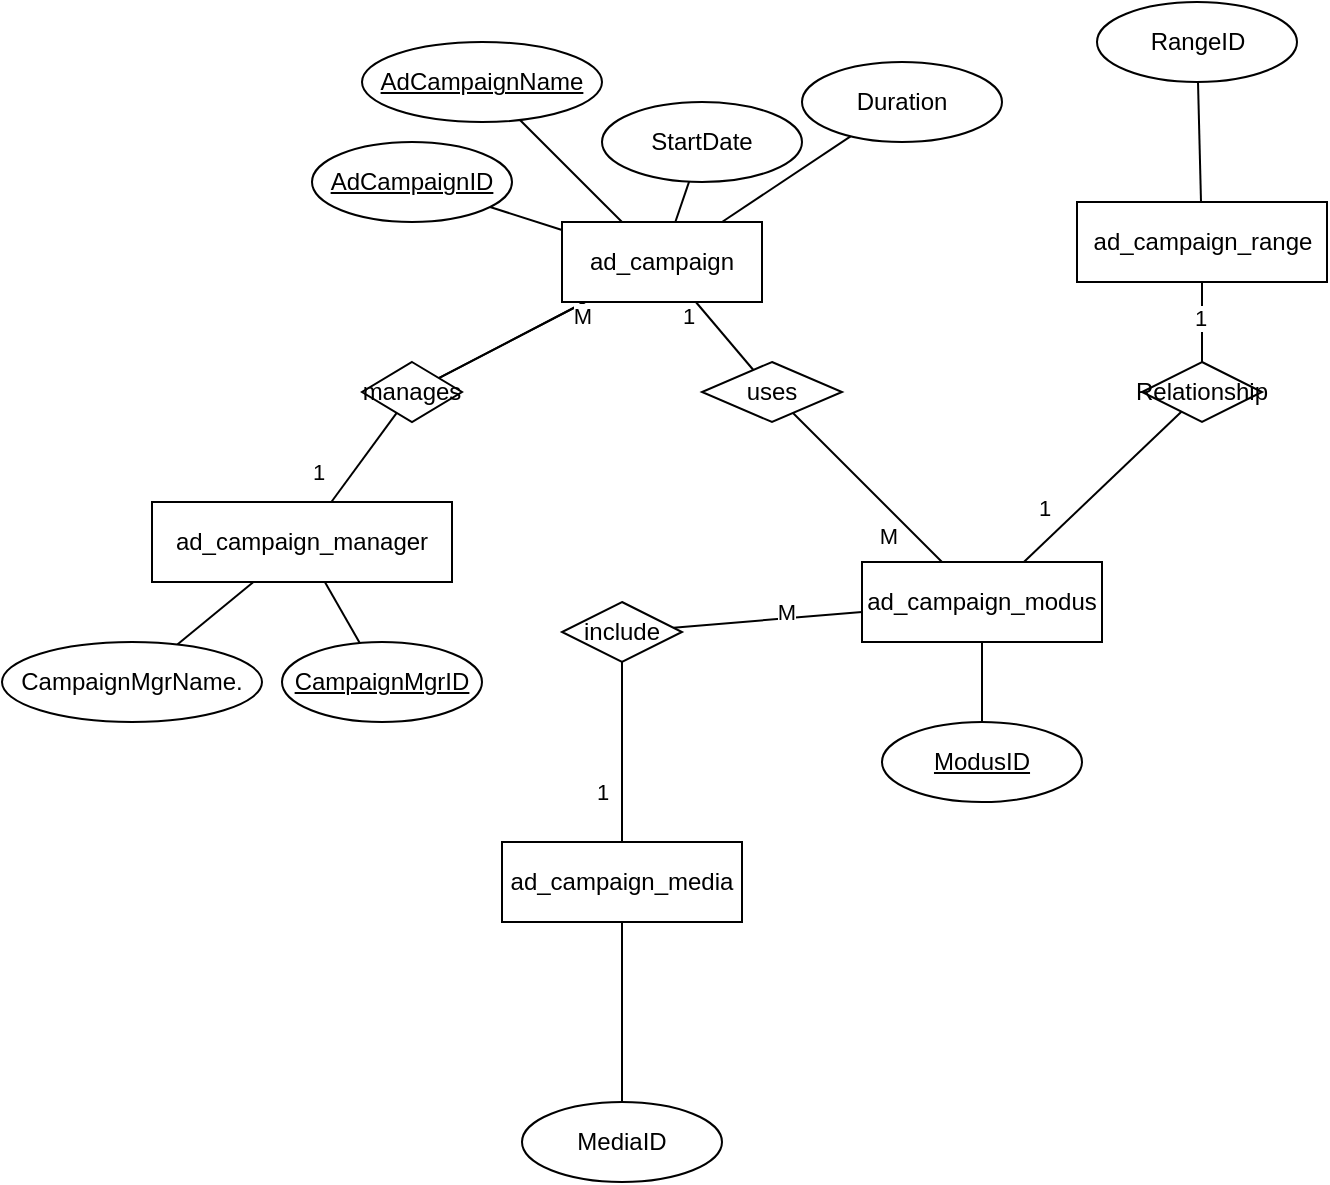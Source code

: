 <mxfile version="21.0.8" type="github">
  <diagram name="Page-1" id="TvRAUpyqHwkx7jMxljNL">
    <mxGraphModel dx="1257" dy="706" grid="1" gridSize="10" guides="1" tooltips="1" connect="1" arrows="1" fold="1" page="1" pageScale="1" pageWidth="850" pageHeight="1100" math="0" shadow="0">
      <root>
        <mxCell id="0" />
        <mxCell id="1" parent="0" />
        <mxCell id="1zyMTB04VLs3QHSMI3tB-32" value="" style="edgeStyle=none;rounded=0;orthogonalLoop=1;jettySize=auto;html=1;endArrow=none;endFill=0;" parent="1" source="1zyMTB04VLs3QHSMI3tB-2" target="1zyMTB04VLs3QHSMI3tB-27" edge="1">
          <mxGeometry relative="1" as="geometry" />
        </mxCell>
        <mxCell id="1zyMTB04VLs3QHSMI3tB-2" value="ad_campaign" style="whiteSpace=wrap;html=1;align=center;" parent="1" vertex="1">
          <mxGeometry x="374" y="150" width="100" height="40" as="geometry" />
        </mxCell>
        <mxCell id="1zyMTB04VLs3QHSMI3tB-7" style="edgeStyle=none;rounded=0;orthogonalLoop=1;jettySize=auto;html=1;endArrow=none;endFill=0;" parent="1" source="1zyMTB04VLs3QHSMI3tB-3" target="1zyMTB04VLs3QHSMI3tB-2" edge="1">
          <mxGeometry relative="1" as="geometry" />
        </mxCell>
        <mxCell id="1zyMTB04VLs3QHSMI3tB-3" value="&lt;u&gt;AdCampaignID&lt;/u&gt;" style="ellipse;whiteSpace=wrap;html=1;align=center;" parent="1" vertex="1">
          <mxGeometry x="249" y="110" width="100" height="40" as="geometry" />
        </mxCell>
        <mxCell id="1zyMTB04VLs3QHSMI3tB-8" value="" style="edgeStyle=none;rounded=0;orthogonalLoop=1;jettySize=auto;html=1;endArrow=none;endFill=0;" parent="1" source="1zyMTB04VLs3QHSMI3tB-4" target="1zyMTB04VLs3QHSMI3tB-2" edge="1">
          <mxGeometry relative="1" as="geometry" />
        </mxCell>
        <mxCell id="1zyMTB04VLs3QHSMI3tB-4" value="&lt;u style=&quot;border-color: var(--border-color);&quot;&gt;AdCampaignName&lt;/u&gt;" style="ellipse;whiteSpace=wrap;html=1;align=center;" parent="1" vertex="1">
          <mxGeometry x="274" y="60" width="120" height="40" as="geometry" />
        </mxCell>
        <mxCell id="1zyMTB04VLs3QHSMI3tB-9" style="edgeStyle=none;rounded=0;orthogonalLoop=1;jettySize=auto;html=1;endArrow=none;endFill=0;" parent="1" source="1zyMTB04VLs3QHSMI3tB-5" target="1zyMTB04VLs3QHSMI3tB-2" edge="1">
          <mxGeometry relative="1" as="geometry" />
        </mxCell>
        <mxCell id="1zyMTB04VLs3QHSMI3tB-5" value="StartDate" style="ellipse;whiteSpace=wrap;html=1;align=center;" parent="1" vertex="1">
          <mxGeometry x="394" y="90" width="100" height="40" as="geometry" />
        </mxCell>
        <mxCell id="1zyMTB04VLs3QHSMI3tB-10" style="edgeStyle=none;rounded=0;orthogonalLoop=1;jettySize=auto;html=1;endArrow=none;endFill=0;" parent="1" source="1zyMTB04VLs3QHSMI3tB-6" target="1zyMTB04VLs3QHSMI3tB-2" edge="1">
          <mxGeometry relative="1" as="geometry" />
        </mxCell>
        <mxCell id="1zyMTB04VLs3QHSMI3tB-6" value="Duration" style="ellipse;whiteSpace=wrap;html=1;align=center;" parent="1" vertex="1">
          <mxGeometry x="494" y="70" width="100" height="40" as="geometry" />
        </mxCell>
        <mxCell id="1zyMTB04VLs3QHSMI3tB-28" style="edgeStyle=none;rounded=0;orthogonalLoop=1;jettySize=auto;html=1;endArrow=none;endFill=0;" parent="1" source="1zyMTB04VLs3QHSMI3tB-11" target="1zyMTB04VLs3QHSMI3tB-27" edge="1">
          <mxGeometry relative="1" as="geometry" />
        </mxCell>
        <mxCell id="1zyMTB04VLs3QHSMI3tB-31" value="1" style="edgeLabel;html=1;align=center;verticalAlign=middle;resizable=0;points=[];" parent="1zyMTB04VLs3QHSMI3tB-28" vertex="1" connectable="0">
          <mxGeometry x="-0.682" relative="1" as="geometry">
            <mxPoint x="-12" y="-8" as="offset" />
          </mxGeometry>
        </mxCell>
        <mxCell id="1zyMTB04VLs3QHSMI3tB-11" value="ad_campaign_manager" style="whiteSpace=wrap;html=1;align=center;" parent="1" vertex="1">
          <mxGeometry x="169" y="290" width="150" height="40" as="geometry" />
        </mxCell>
        <mxCell id="1zyMTB04VLs3QHSMI3tB-15" style="edgeStyle=none;rounded=0;orthogonalLoop=1;jettySize=auto;html=1;endArrow=none;endFill=0;" parent="1" source="1zyMTB04VLs3QHSMI3tB-12" target="1zyMTB04VLs3QHSMI3tB-11" edge="1">
          <mxGeometry relative="1" as="geometry" />
        </mxCell>
        <mxCell id="1zyMTB04VLs3QHSMI3tB-12" value="&lt;u&gt;CampaignMgrID&lt;/u&gt;" style="ellipse;whiteSpace=wrap;html=1;align=center;" parent="1" vertex="1">
          <mxGeometry x="234" y="360" width="100" height="40" as="geometry" />
        </mxCell>
        <mxCell id="1zyMTB04VLs3QHSMI3tB-16" style="edgeStyle=none;rounded=0;orthogonalLoop=1;jettySize=auto;html=1;endArrow=none;endFill=0;" parent="1" source="1zyMTB04VLs3QHSMI3tB-13" target="1zyMTB04VLs3QHSMI3tB-11" edge="1">
          <mxGeometry relative="1" as="geometry" />
        </mxCell>
        <mxCell id="1zyMTB04VLs3QHSMI3tB-13" value=" CampaignMgrName." style="ellipse;whiteSpace=wrap;html=1;align=center;" parent="1" vertex="1">
          <mxGeometry x="94" y="360" width="130" height="40" as="geometry" />
        </mxCell>
        <mxCell id="1zyMTB04VLs3QHSMI3tB-48" style="edgeStyle=none;rounded=0;orthogonalLoop=1;jettySize=auto;html=1;endArrow=none;endFill=0;" parent="1" source="1zyMTB04VLs3QHSMI3tB-17" target="1zyMTB04VLs3QHSMI3tB-46" edge="1">
          <mxGeometry relative="1" as="geometry" />
        </mxCell>
        <mxCell id="1zyMTB04VLs3QHSMI3tB-49" value="1" style="edgeLabel;html=1;align=center;verticalAlign=middle;resizable=0;points=[];" parent="1zyMTB04VLs3QHSMI3tB-48" vertex="1" connectable="0">
          <mxGeometry x="-0.686" y="4" relative="1" as="geometry">
            <mxPoint y="-13" as="offset" />
          </mxGeometry>
        </mxCell>
        <mxCell id="1zyMTB04VLs3QHSMI3tB-17" value="ad_campaign_modus" style="whiteSpace=wrap;html=1;align=center;" parent="1" vertex="1">
          <mxGeometry x="524" y="320" width="120" height="40" as="geometry" />
        </mxCell>
        <mxCell id="1zyMTB04VLs3QHSMI3tB-19" style="edgeStyle=none;rounded=0;orthogonalLoop=1;jettySize=auto;html=1;endArrow=none;endFill=0;" parent="1" source="1zyMTB04VLs3QHSMI3tB-18" target="1zyMTB04VLs3QHSMI3tB-17" edge="1">
          <mxGeometry relative="1" as="geometry" />
        </mxCell>
        <mxCell id="1zyMTB04VLs3QHSMI3tB-18" value="&lt;u&gt; ModusID&lt;/u&gt;" style="ellipse;whiteSpace=wrap;html=1;align=center;" parent="1" vertex="1">
          <mxGeometry x="534" y="400" width="100" height="40" as="geometry" />
        </mxCell>
        <mxCell id="1zyMTB04VLs3QHSMI3tB-43" style="edgeStyle=none;rounded=0;orthogonalLoop=1;jettySize=auto;html=1;endArrow=none;endFill=0;" parent="1" source="1zyMTB04VLs3QHSMI3tB-20" target="1zyMTB04VLs3QHSMI3tB-41" edge="1">
          <mxGeometry relative="1" as="geometry" />
        </mxCell>
        <mxCell id="1zyMTB04VLs3QHSMI3tB-44" value="1" style="edgeLabel;html=1;align=center;verticalAlign=middle;resizable=0;points=[];" parent="1zyMTB04VLs3QHSMI3tB-43" vertex="1" connectable="0">
          <mxGeometry x="-0.45" y="-6" relative="1" as="geometry">
            <mxPoint x="-16" as="offset" />
          </mxGeometry>
        </mxCell>
        <mxCell id="1zyMTB04VLs3QHSMI3tB-20" value="ad_campaign_media" style="whiteSpace=wrap;html=1;align=center;" parent="1" vertex="1">
          <mxGeometry x="344" y="460" width="120" height="40" as="geometry" />
        </mxCell>
        <mxCell id="1zyMTB04VLs3QHSMI3tB-22" style="edgeStyle=none;rounded=0;orthogonalLoop=1;jettySize=auto;html=1;endArrow=none;endFill=0;" parent="1" source="1zyMTB04VLs3QHSMI3tB-21" target="1zyMTB04VLs3QHSMI3tB-20" edge="1">
          <mxGeometry relative="1" as="geometry" />
        </mxCell>
        <mxCell id="1zyMTB04VLs3QHSMI3tB-21" value="MediaID" style="ellipse;whiteSpace=wrap;html=1;align=center;" parent="1" vertex="1">
          <mxGeometry x="354" y="590" width="100" height="40" as="geometry" />
        </mxCell>
        <mxCell id="1zyMTB04VLs3QHSMI3tB-23" value="ad_campaign_range" style="whiteSpace=wrap;html=1;align=center;" parent="1" vertex="1">
          <mxGeometry x="631.5" y="140" width="125" height="40" as="geometry" />
        </mxCell>
        <mxCell id="1zyMTB04VLs3QHSMI3tB-25" style="edgeStyle=none;rounded=0;orthogonalLoop=1;jettySize=auto;html=1;endArrow=none;endFill=0;" parent="1" source="1zyMTB04VLs3QHSMI3tB-24" target="1zyMTB04VLs3QHSMI3tB-23" edge="1">
          <mxGeometry relative="1" as="geometry" />
        </mxCell>
        <mxCell id="1zyMTB04VLs3QHSMI3tB-24" value=" RangeID" style="ellipse;whiteSpace=wrap;html=1;align=center;" parent="1" vertex="1">
          <mxGeometry x="641.5" y="40" width="100" height="40" as="geometry" />
        </mxCell>
        <mxCell id="1zyMTB04VLs3QHSMI3tB-29" style="edgeStyle=none;rounded=0;orthogonalLoop=1;jettySize=auto;html=1;endArrow=none;endFill=0;" parent="1" source="1zyMTB04VLs3QHSMI3tB-27" target="1zyMTB04VLs3QHSMI3tB-2" edge="1">
          <mxGeometry relative="1" as="geometry" />
        </mxCell>
        <mxCell id="1zyMTB04VLs3QHSMI3tB-34" value="M" style="edgeLabel;html=1;align=center;verticalAlign=middle;resizable=0;points=[];" parent="1zyMTB04VLs3QHSMI3tB-29" vertex="1" connectable="0">
          <mxGeometry x="0.562" y="2" relative="1" as="geometry">
            <mxPoint x="15" as="offset" />
          </mxGeometry>
        </mxCell>
        <mxCell id="1zyMTB04VLs3QHSMI3tB-27" value="manages" style="shape=rhombus;perimeter=rhombusPerimeter;whiteSpace=wrap;html=1;align=center;" parent="1" vertex="1">
          <mxGeometry x="274" y="220" width="50" height="30" as="geometry" />
        </mxCell>
        <mxCell id="1zyMTB04VLs3QHSMI3tB-37" style="edgeStyle=none;rounded=0;orthogonalLoop=1;jettySize=auto;html=1;endArrow=none;endFill=0;" parent="1" source="1zyMTB04VLs3QHSMI3tB-36" target="1zyMTB04VLs3QHSMI3tB-2" edge="1">
          <mxGeometry relative="1" as="geometry" />
        </mxCell>
        <mxCell id="1zyMTB04VLs3QHSMI3tB-39" value="1" style="edgeLabel;html=1;align=center;verticalAlign=middle;resizable=0;points=[];" parent="1zyMTB04VLs3QHSMI3tB-37" vertex="1" connectable="0">
          <mxGeometry x="0.671" y="1" relative="1" as="geometry">
            <mxPoint x="-8" as="offset" />
          </mxGeometry>
        </mxCell>
        <mxCell id="1zyMTB04VLs3QHSMI3tB-38" style="edgeStyle=none;rounded=0;orthogonalLoop=1;jettySize=auto;html=1;endArrow=none;endFill=0;" parent="1" source="1zyMTB04VLs3QHSMI3tB-36" target="1zyMTB04VLs3QHSMI3tB-17" edge="1">
          <mxGeometry relative="1" as="geometry" />
        </mxCell>
        <mxCell id="1zyMTB04VLs3QHSMI3tB-40" value="M" style="edgeLabel;html=1;align=center;verticalAlign=middle;resizable=0;points=[];" parent="1zyMTB04VLs3QHSMI3tB-38" vertex="1" connectable="0">
          <mxGeometry x="0.562" relative="1" as="geometry">
            <mxPoint x="-11" y="3" as="offset" />
          </mxGeometry>
        </mxCell>
        <mxCell id="1zyMTB04VLs3QHSMI3tB-36" value="uses" style="shape=rhombus;perimeter=rhombusPerimeter;whiteSpace=wrap;html=1;align=center;" parent="1" vertex="1">
          <mxGeometry x="444" y="220" width="70" height="30" as="geometry" />
        </mxCell>
        <mxCell id="1zyMTB04VLs3QHSMI3tB-42" style="edgeStyle=none;rounded=0;orthogonalLoop=1;jettySize=auto;html=1;endArrow=none;endFill=0;" parent="1" source="1zyMTB04VLs3QHSMI3tB-41" target="1zyMTB04VLs3QHSMI3tB-17" edge="1">
          <mxGeometry relative="1" as="geometry" />
        </mxCell>
        <mxCell id="1zyMTB04VLs3QHSMI3tB-45" value="M" style="edgeLabel;html=1;align=center;verticalAlign=middle;resizable=0;points=[];" parent="1zyMTB04VLs3QHSMI3tB-42" vertex="1" connectable="0">
          <mxGeometry x="0.469" y="3" relative="1" as="geometry">
            <mxPoint x="-13" y="1" as="offset" />
          </mxGeometry>
        </mxCell>
        <mxCell id="1zyMTB04VLs3QHSMI3tB-41" value="include" style="shape=rhombus;perimeter=rhombusPerimeter;whiteSpace=wrap;html=1;align=center;" parent="1" vertex="1">
          <mxGeometry x="374" y="340" width="60" height="30" as="geometry" />
        </mxCell>
        <mxCell id="1zyMTB04VLs3QHSMI3tB-47" style="edgeStyle=none;rounded=0;orthogonalLoop=1;jettySize=auto;html=1;endArrow=none;endFill=0;" parent="1" source="1zyMTB04VLs3QHSMI3tB-46" target="1zyMTB04VLs3QHSMI3tB-23" edge="1">
          <mxGeometry relative="1" as="geometry" />
        </mxCell>
        <mxCell id="1zyMTB04VLs3QHSMI3tB-50" value="1" style="edgeLabel;html=1;align=center;verticalAlign=middle;resizable=0;points=[];" parent="1zyMTB04VLs3QHSMI3tB-47" vertex="1" connectable="0">
          <mxGeometry x="0.678" y="-4" relative="1" as="geometry">
            <mxPoint x="-5" y="11" as="offset" />
          </mxGeometry>
        </mxCell>
        <mxCell id="1zyMTB04VLs3QHSMI3tB-46" value="Relationship" style="shape=rhombus;perimeter=rhombusPerimeter;whiteSpace=wrap;html=1;align=center;" parent="1" vertex="1">
          <mxGeometry x="664" y="220" width="60" height="30" as="geometry" />
        </mxCell>
      </root>
    </mxGraphModel>
  </diagram>
</mxfile>

